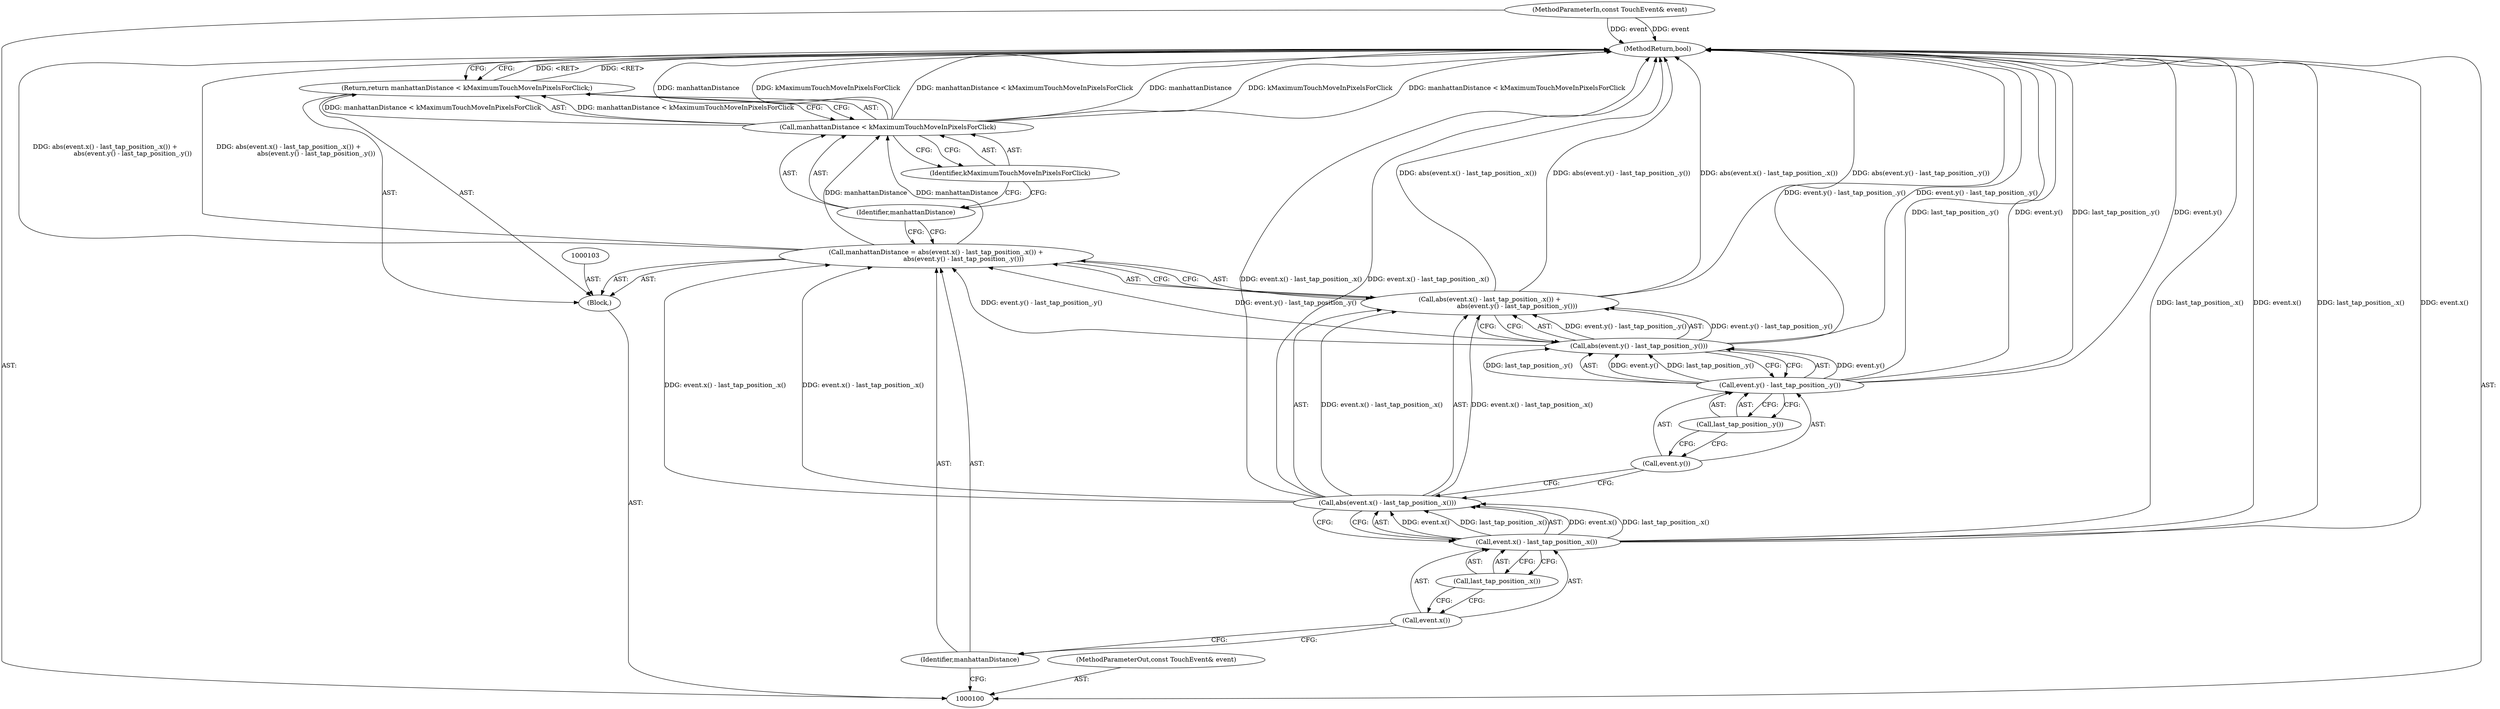 digraph "1_Chrome_b8573aa643b03a59f4e2c99c72d3511a11cfb0b6_4" {
"1000119" [label="(MethodReturn,bool)"];
"1000102" [label="(Block,)"];
"1000101" [label="(MethodParameterIn,const TouchEvent& event)"];
"1000162" [label="(MethodParameterOut,const TouchEvent& event)"];
"1000106" [label="(Call,abs(event.x() - last_tap_position_.x()) +\n                           abs(event.y() - last_tap_position_.y()))"];
"1000107" [label="(Call,abs(event.x() - last_tap_position_.x()))"];
"1000108" [label="(Call,event.x() - last_tap_position_.x())"];
"1000109" [label="(Call,event.x())"];
"1000110" [label="(Call,last_tap_position_.x())"];
"1000104" [label="(Call,manhattanDistance = abs(event.x() - last_tap_position_.x()) +\n                           abs(event.y() - last_tap_position_.y()))"];
"1000105" [label="(Identifier,manhattanDistance)"];
"1000111" [label="(Call,abs(event.y() - last_tap_position_.y()))"];
"1000112" [label="(Call,event.y() - last_tap_position_.y())"];
"1000113" [label="(Call,event.y())"];
"1000114" [label="(Call,last_tap_position_.y())"];
"1000115" [label="(Return,return manhattanDistance < kMaximumTouchMoveInPixelsForClick;)"];
"1000118" [label="(Identifier,kMaximumTouchMoveInPixelsForClick)"];
"1000116" [label="(Call,manhattanDistance < kMaximumTouchMoveInPixelsForClick)"];
"1000117" [label="(Identifier,manhattanDistance)"];
"1000119" -> "1000100"  [label="AST: "];
"1000119" -> "1000115"  [label="CFG: "];
"1000116" -> "1000119"  [label="DDG: manhattanDistance"];
"1000116" -> "1000119"  [label="DDG: kMaximumTouchMoveInPixelsForClick"];
"1000116" -> "1000119"  [label="DDG: manhattanDistance < kMaximumTouchMoveInPixelsForClick"];
"1000107" -> "1000119"  [label="DDG: event.x() - last_tap_position_.x()"];
"1000106" -> "1000119"  [label="DDG: abs(event.x() - last_tap_position_.x())"];
"1000106" -> "1000119"  [label="DDG: abs(event.y() - last_tap_position_.y())"];
"1000112" -> "1000119"  [label="DDG: last_tap_position_.y()"];
"1000112" -> "1000119"  [label="DDG: event.y()"];
"1000111" -> "1000119"  [label="DDG: event.y() - last_tap_position_.y()"];
"1000101" -> "1000119"  [label="DDG: event"];
"1000108" -> "1000119"  [label="DDG: last_tap_position_.x()"];
"1000108" -> "1000119"  [label="DDG: event.x()"];
"1000104" -> "1000119"  [label="DDG: abs(event.x() - last_tap_position_.x()) +\n                           abs(event.y() - last_tap_position_.y())"];
"1000115" -> "1000119"  [label="DDG: <RET>"];
"1000102" -> "1000100"  [label="AST: "];
"1000103" -> "1000102"  [label="AST: "];
"1000104" -> "1000102"  [label="AST: "];
"1000115" -> "1000102"  [label="AST: "];
"1000101" -> "1000100"  [label="AST: "];
"1000101" -> "1000119"  [label="DDG: event"];
"1000162" -> "1000100"  [label="AST: "];
"1000106" -> "1000104"  [label="AST: "];
"1000106" -> "1000111"  [label="CFG: "];
"1000107" -> "1000106"  [label="AST: "];
"1000111" -> "1000106"  [label="AST: "];
"1000104" -> "1000106"  [label="CFG: "];
"1000106" -> "1000119"  [label="DDG: abs(event.x() - last_tap_position_.x())"];
"1000106" -> "1000119"  [label="DDG: abs(event.y() - last_tap_position_.y())"];
"1000107" -> "1000106"  [label="DDG: event.x() - last_tap_position_.x()"];
"1000111" -> "1000106"  [label="DDG: event.y() - last_tap_position_.y()"];
"1000107" -> "1000106"  [label="AST: "];
"1000107" -> "1000108"  [label="CFG: "];
"1000108" -> "1000107"  [label="AST: "];
"1000113" -> "1000107"  [label="CFG: "];
"1000107" -> "1000119"  [label="DDG: event.x() - last_tap_position_.x()"];
"1000107" -> "1000104"  [label="DDG: event.x() - last_tap_position_.x()"];
"1000107" -> "1000106"  [label="DDG: event.x() - last_tap_position_.x()"];
"1000108" -> "1000107"  [label="DDG: event.x()"];
"1000108" -> "1000107"  [label="DDG: last_tap_position_.x()"];
"1000108" -> "1000107"  [label="AST: "];
"1000108" -> "1000110"  [label="CFG: "];
"1000109" -> "1000108"  [label="AST: "];
"1000110" -> "1000108"  [label="AST: "];
"1000107" -> "1000108"  [label="CFG: "];
"1000108" -> "1000119"  [label="DDG: last_tap_position_.x()"];
"1000108" -> "1000119"  [label="DDG: event.x()"];
"1000108" -> "1000107"  [label="DDG: event.x()"];
"1000108" -> "1000107"  [label="DDG: last_tap_position_.x()"];
"1000109" -> "1000108"  [label="AST: "];
"1000109" -> "1000105"  [label="CFG: "];
"1000110" -> "1000109"  [label="CFG: "];
"1000110" -> "1000108"  [label="AST: "];
"1000110" -> "1000109"  [label="CFG: "];
"1000108" -> "1000110"  [label="CFG: "];
"1000104" -> "1000102"  [label="AST: "];
"1000104" -> "1000106"  [label="CFG: "];
"1000105" -> "1000104"  [label="AST: "];
"1000106" -> "1000104"  [label="AST: "];
"1000117" -> "1000104"  [label="CFG: "];
"1000104" -> "1000119"  [label="DDG: abs(event.x() - last_tap_position_.x()) +\n                           abs(event.y() - last_tap_position_.y())"];
"1000107" -> "1000104"  [label="DDG: event.x() - last_tap_position_.x()"];
"1000111" -> "1000104"  [label="DDG: event.y() - last_tap_position_.y()"];
"1000104" -> "1000116"  [label="DDG: manhattanDistance"];
"1000105" -> "1000104"  [label="AST: "];
"1000105" -> "1000100"  [label="CFG: "];
"1000109" -> "1000105"  [label="CFG: "];
"1000111" -> "1000106"  [label="AST: "];
"1000111" -> "1000112"  [label="CFG: "];
"1000112" -> "1000111"  [label="AST: "];
"1000106" -> "1000111"  [label="CFG: "];
"1000111" -> "1000119"  [label="DDG: event.y() - last_tap_position_.y()"];
"1000111" -> "1000104"  [label="DDG: event.y() - last_tap_position_.y()"];
"1000111" -> "1000106"  [label="DDG: event.y() - last_tap_position_.y()"];
"1000112" -> "1000111"  [label="DDG: event.y()"];
"1000112" -> "1000111"  [label="DDG: last_tap_position_.y()"];
"1000112" -> "1000111"  [label="AST: "];
"1000112" -> "1000114"  [label="CFG: "];
"1000113" -> "1000112"  [label="AST: "];
"1000114" -> "1000112"  [label="AST: "];
"1000111" -> "1000112"  [label="CFG: "];
"1000112" -> "1000119"  [label="DDG: last_tap_position_.y()"];
"1000112" -> "1000119"  [label="DDG: event.y()"];
"1000112" -> "1000111"  [label="DDG: event.y()"];
"1000112" -> "1000111"  [label="DDG: last_tap_position_.y()"];
"1000113" -> "1000112"  [label="AST: "];
"1000113" -> "1000107"  [label="CFG: "];
"1000114" -> "1000113"  [label="CFG: "];
"1000114" -> "1000112"  [label="AST: "];
"1000114" -> "1000113"  [label="CFG: "];
"1000112" -> "1000114"  [label="CFG: "];
"1000115" -> "1000102"  [label="AST: "];
"1000115" -> "1000116"  [label="CFG: "];
"1000116" -> "1000115"  [label="AST: "];
"1000119" -> "1000115"  [label="CFG: "];
"1000115" -> "1000119"  [label="DDG: <RET>"];
"1000116" -> "1000115"  [label="DDG: manhattanDistance < kMaximumTouchMoveInPixelsForClick"];
"1000118" -> "1000116"  [label="AST: "];
"1000118" -> "1000117"  [label="CFG: "];
"1000116" -> "1000118"  [label="CFG: "];
"1000116" -> "1000115"  [label="AST: "];
"1000116" -> "1000118"  [label="CFG: "];
"1000117" -> "1000116"  [label="AST: "];
"1000118" -> "1000116"  [label="AST: "];
"1000115" -> "1000116"  [label="CFG: "];
"1000116" -> "1000119"  [label="DDG: manhattanDistance"];
"1000116" -> "1000119"  [label="DDG: kMaximumTouchMoveInPixelsForClick"];
"1000116" -> "1000119"  [label="DDG: manhattanDistance < kMaximumTouchMoveInPixelsForClick"];
"1000116" -> "1000115"  [label="DDG: manhattanDistance < kMaximumTouchMoveInPixelsForClick"];
"1000104" -> "1000116"  [label="DDG: manhattanDistance"];
"1000117" -> "1000116"  [label="AST: "];
"1000117" -> "1000104"  [label="CFG: "];
"1000118" -> "1000117"  [label="CFG: "];
}
